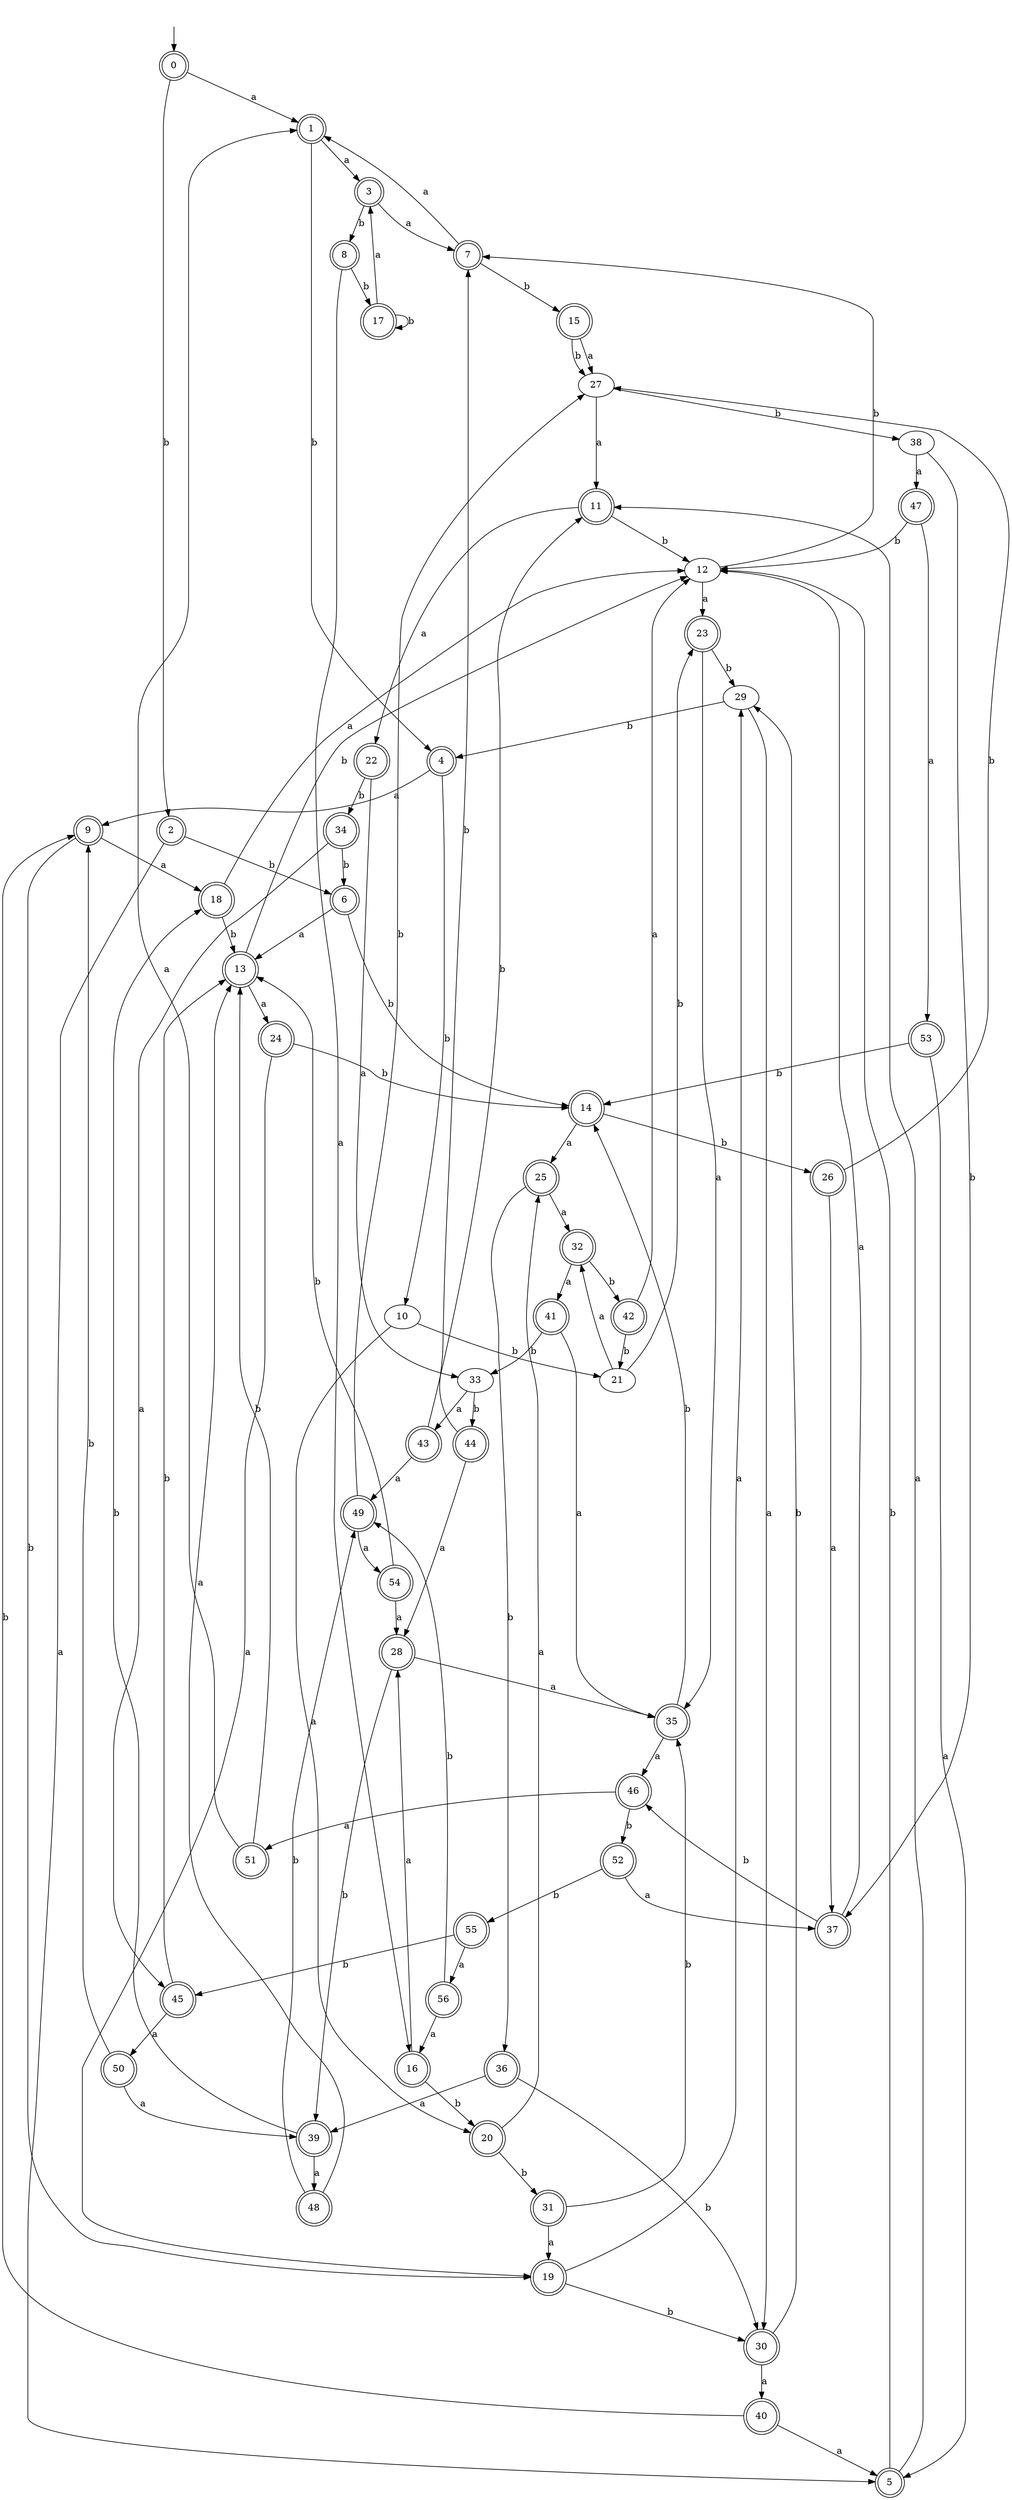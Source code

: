 digraph RandomDFA {
  __start0 [label="", shape=none];
  __start0 -> 0 [label=""];
  0 [shape=circle] [shape=doublecircle]
  0 -> 1 [label="a"]
  0 -> 2 [label="b"]
  1 [shape=doublecircle]
  1 -> 3 [label="a"]
  1 -> 4 [label="b"]
  2 [shape=doublecircle]
  2 -> 5 [label="a"]
  2 -> 6 [label="b"]
  3 [shape=doublecircle]
  3 -> 7 [label="a"]
  3 -> 8 [label="b"]
  4 [shape=doublecircle]
  4 -> 9 [label="a"]
  4 -> 10 [label="b"]
  5 [shape=doublecircle]
  5 -> 11 [label="a"]
  5 -> 12 [label="b"]
  6 [shape=doublecircle]
  6 -> 13 [label="a"]
  6 -> 14 [label="b"]
  7 [shape=doublecircle]
  7 -> 1 [label="a"]
  7 -> 15 [label="b"]
  8 [shape=doublecircle]
  8 -> 16 [label="a"]
  8 -> 17 [label="b"]
  9 [shape=doublecircle]
  9 -> 18 [label="a"]
  9 -> 19 [label="b"]
  10
  10 -> 20 [label="a"]
  10 -> 21 [label="b"]
  11 [shape=doublecircle]
  11 -> 22 [label="a"]
  11 -> 12 [label="b"]
  12
  12 -> 23 [label="a"]
  12 -> 7 [label="b"]
  13 [shape=doublecircle]
  13 -> 24 [label="a"]
  13 -> 12 [label="b"]
  14 [shape=doublecircle]
  14 -> 25 [label="a"]
  14 -> 26 [label="b"]
  15 [shape=doublecircle]
  15 -> 27 [label="a"]
  15 -> 27 [label="b"]
  16 [shape=doublecircle]
  16 -> 28 [label="a"]
  16 -> 20 [label="b"]
  17 [shape=doublecircle]
  17 -> 3 [label="a"]
  17 -> 17 [label="b"]
  18 [shape=doublecircle]
  18 -> 12 [label="a"]
  18 -> 13 [label="b"]
  19 [shape=doublecircle]
  19 -> 29 [label="a"]
  19 -> 30 [label="b"]
  20 [shape=doublecircle]
  20 -> 25 [label="a"]
  20 -> 31 [label="b"]
  21
  21 -> 32 [label="a"]
  21 -> 23 [label="b"]
  22 [shape=doublecircle]
  22 -> 33 [label="a"]
  22 -> 34 [label="b"]
  23 [shape=doublecircle]
  23 -> 35 [label="a"]
  23 -> 29 [label="b"]
  24 [shape=doublecircle]
  24 -> 19 [label="a"]
  24 -> 14 [label="b"]
  25 [shape=doublecircle]
  25 -> 32 [label="a"]
  25 -> 36 [label="b"]
  26 [shape=doublecircle]
  26 -> 37 [label="a"]
  26 -> 27 [label="b"]
  27
  27 -> 11 [label="a"]
  27 -> 38 [label="b"]
  28 [shape=doublecircle]
  28 -> 35 [label="a"]
  28 -> 39 [label="b"]
  29
  29 -> 30 [label="a"]
  29 -> 4 [label="b"]
  30 [shape=doublecircle]
  30 -> 40 [label="a"]
  30 -> 29 [label="b"]
  31 [shape=doublecircle]
  31 -> 19 [label="a"]
  31 -> 35 [label="b"]
  32 [shape=doublecircle]
  32 -> 41 [label="a"]
  32 -> 42 [label="b"]
  33
  33 -> 43 [label="a"]
  33 -> 44 [label="b"]
  34 [shape=doublecircle]
  34 -> 45 [label="a"]
  34 -> 6 [label="b"]
  35 [shape=doublecircle]
  35 -> 46 [label="a"]
  35 -> 14 [label="b"]
  36 [shape=doublecircle]
  36 -> 39 [label="a"]
  36 -> 30 [label="b"]
  37 [shape=doublecircle]
  37 -> 12 [label="a"]
  37 -> 46 [label="b"]
  38
  38 -> 47 [label="a"]
  38 -> 37 [label="b"]
  39 [shape=doublecircle]
  39 -> 48 [label="a"]
  39 -> 18 [label="b"]
  40 [shape=doublecircle]
  40 -> 5 [label="a"]
  40 -> 9 [label="b"]
  41 [shape=doublecircle]
  41 -> 35 [label="a"]
  41 -> 33 [label="b"]
  42 [shape=doublecircle]
  42 -> 12 [label="a"]
  42 -> 21 [label="b"]
  43 [shape=doublecircle]
  43 -> 49 [label="a"]
  43 -> 11 [label="b"]
  44 [shape=doublecircle]
  44 -> 28 [label="a"]
  44 -> 7 [label="b"]
  45 [shape=doublecircle]
  45 -> 50 [label="a"]
  45 -> 13 [label="b"]
  46 [shape=doublecircle]
  46 -> 51 [label="a"]
  46 -> 52 [label="b"]
  47 [shape=doublecircle]
  47 -> 53 [label="a"]
  47 -> 12 [label="b"]
  48 [shape=doublecircle]
  48 -> 13 [label="a"]
  48 -> 49 [label="b"]
  49 [shape=doublecircle]
  49 -> 54 [label="a"]
  49 -> 27 [label="b"]
  50 [shape=doublecircle]
  50 -> 39 [label="a"]
  50 -> 9 [label="b"]
  51 [shape=doublecircle]
  51 -> 1 [label="a"]
  51 -> 13 [label="b"]
  52 [shape=doublecircle]
  52 -> 37 [label="a"]
  52 -> 55 [label="b"]
  53 [shape=doublecircle]
  53 -> 5 [label="a"]
  53 -> 14 [label="b"]
  54 [shape=doublecircle]
  54 -> 28 [label="a"]
  54 -> 13 [label="b"]
  55 [shape=doublecircle]
  55 -> 56 [label="a"]
  55 -> 45 [label="b"]
  56 [shape=doublecircle]
  56 -> 16 [label="a"]
  56 -> 49 [label="b"]
}
